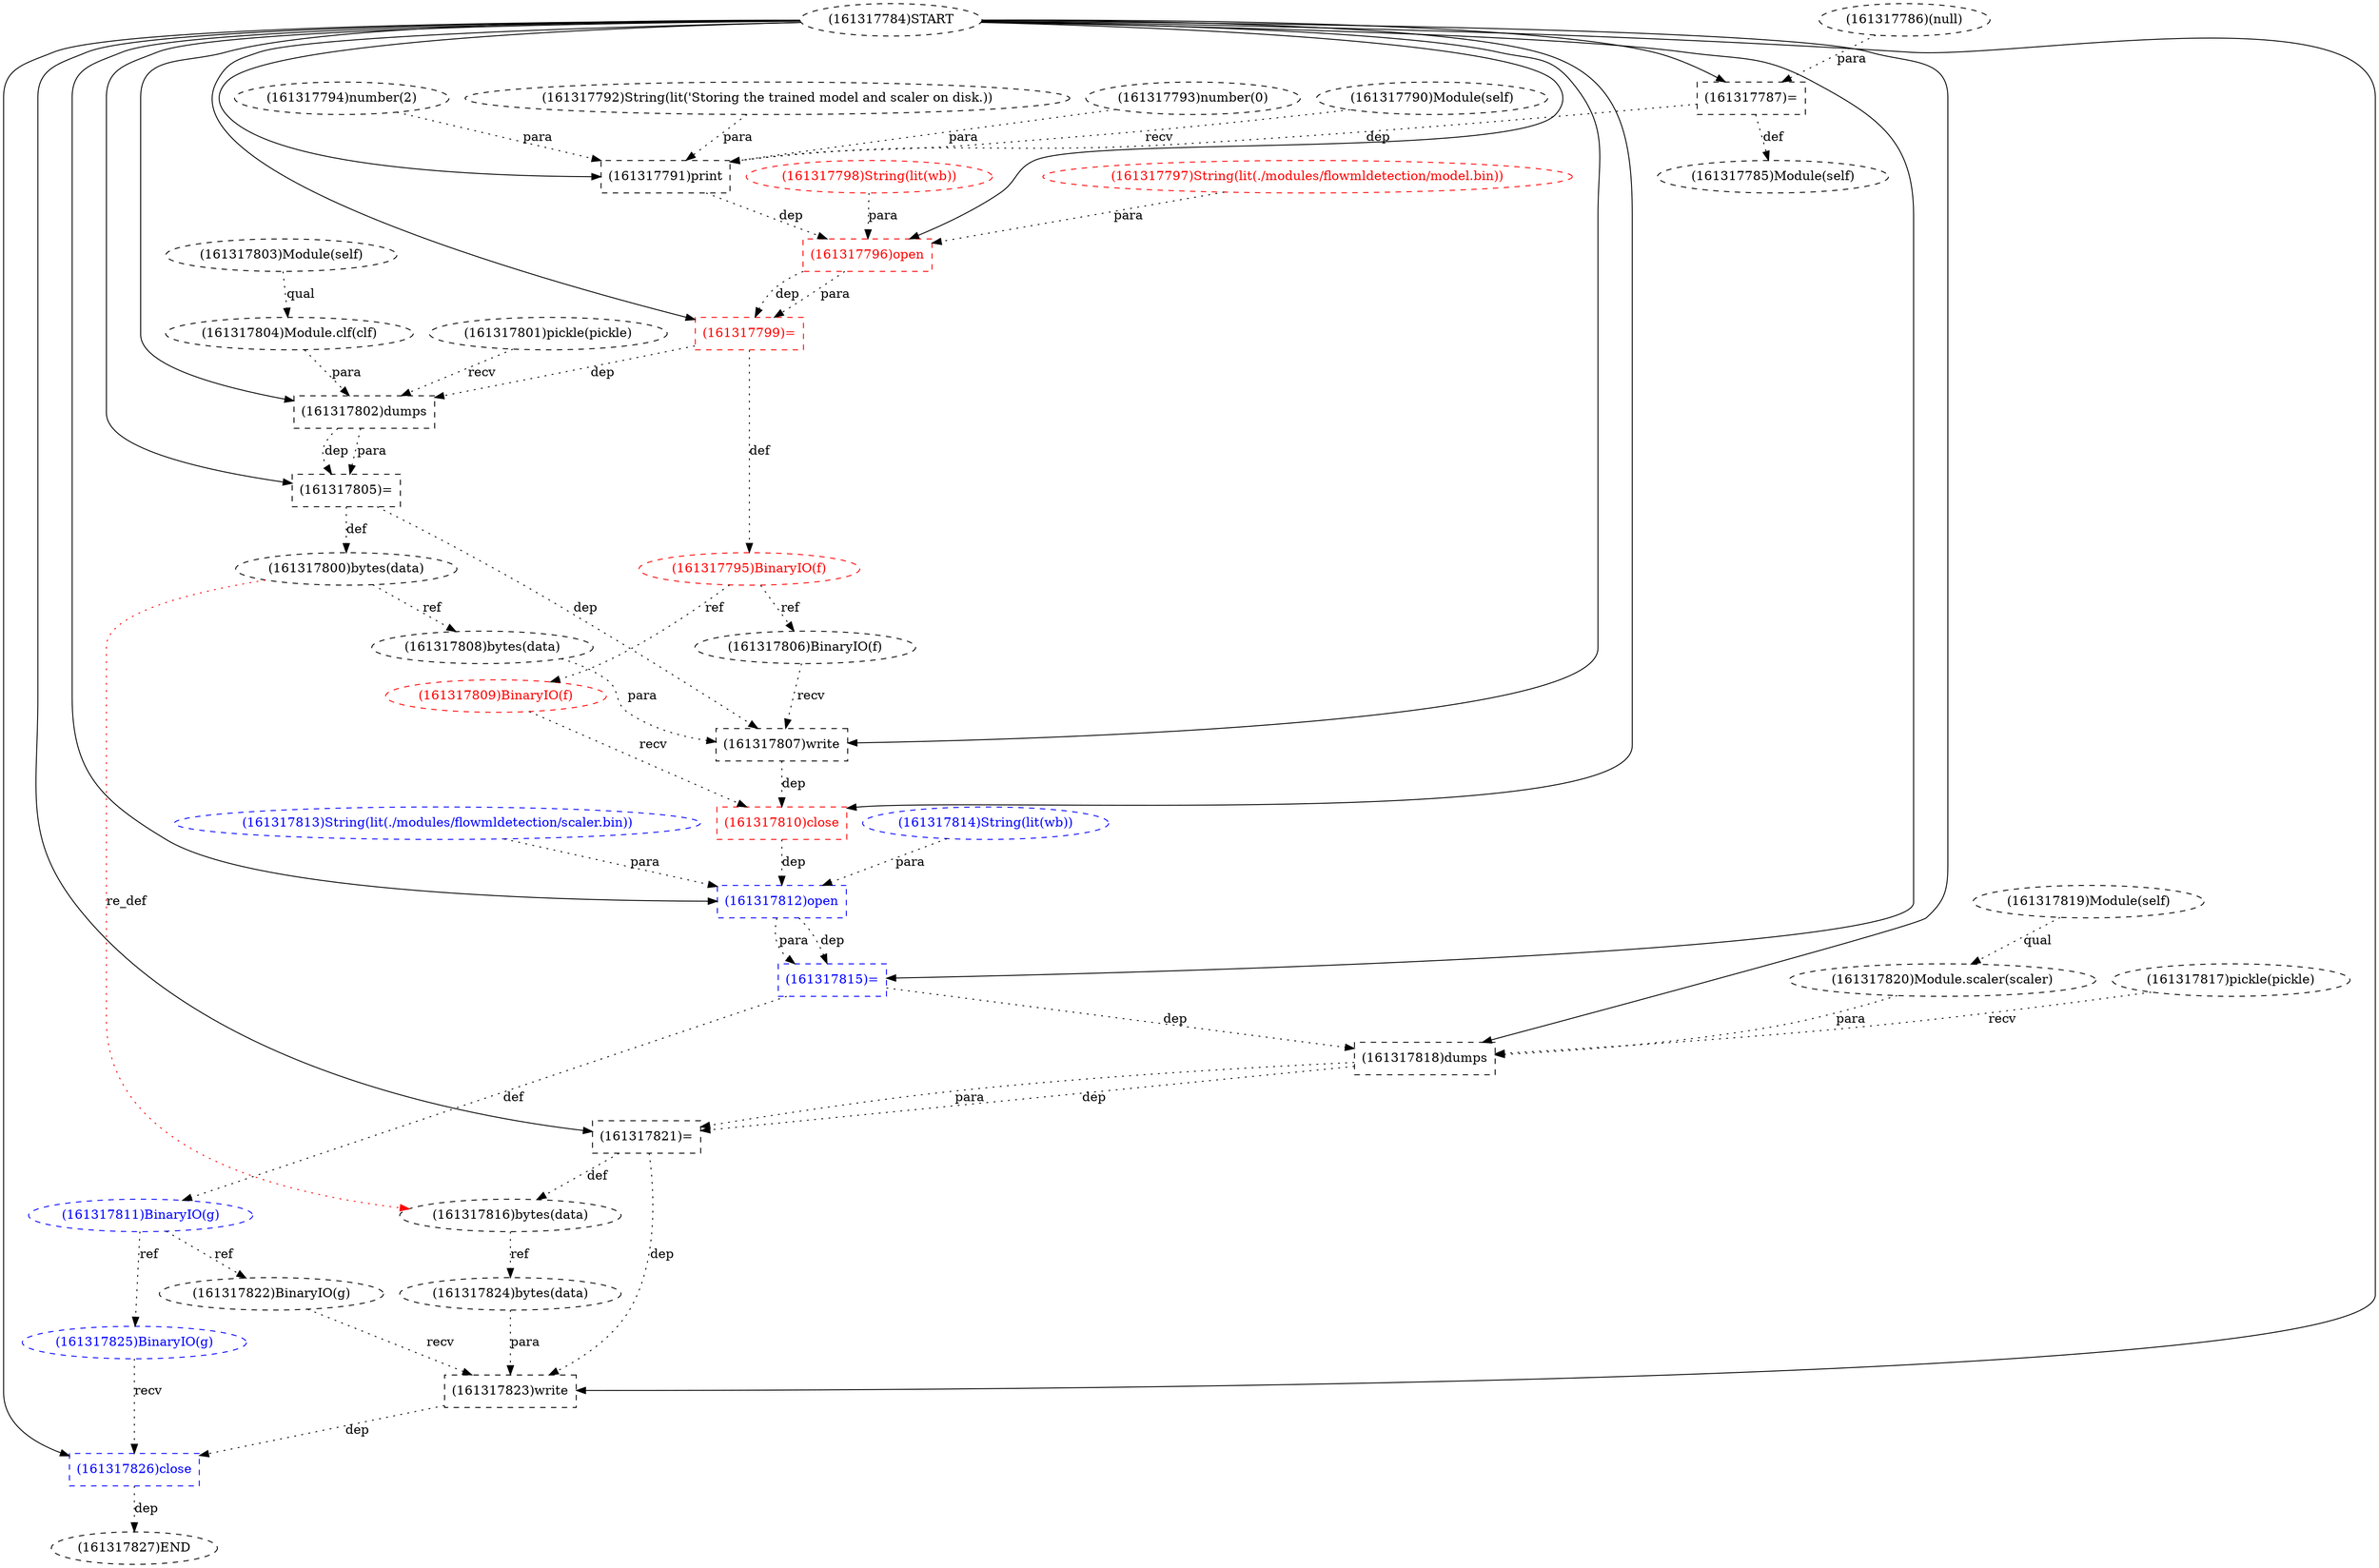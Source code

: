 digraph G {
1 [label="(161317797)String(lit(./modules/flowmldetection/model.bin))" shape=ellipse style=dashed color=red fontcolor=red]
2 [label="(161317804)Module.clf(clf)" shape=ellipse style=dashed]
3 [label="(161317811)BinaryIO(g)" shape=ellipse style=dashed color=blue fontcolor=blue]
4 [label="(161317812)open" shape=box style=dashed color=blue fontcolor=blue]
5 [label="(161317825)BinaryIO(g)" shape=ellipse style=dashed color=blue fontcolor=blue]
6 [label="(161317803)Module(self)" shape=ellipse style=dashed]
7 [label="(161317801)pickle(pickle)" shape=ellipse style=dashed]
8 [label="(161317809)BinaryIO(f)" shape=ellipse style=dashed color=red fontcolor=red]
9 [label="(161317818)dumps" shape=box style=dashed]
10 [label="(161317794)number(2)" shape=ellipse style=dashed]
11 [label="(161317814)String(lit(wb))" shape=ellipse style=dashed color=blue fontcolor=blue]
12 [label="(161317798)String(lit(wb))" shape=ellipse style=dashed color=red fontcolor=red]
13 [label="(161317785)Module(self)" shape=ellipse style=dashed]
14 [label="(161317826)close" shape=box style=dashed color=blue fontcolor=blue]
15 [label="(161317786)(null)" shape=ellipse style=dashed]
16 [label="(161317807)write" shape=box style=dashed]
17 [label="(161317823)write" shape=box style=dashed]
18 [label="(161317816)bytes(data)" shape=ellipse style=dashed]
19 [label="(161317820)Module.scaler(scaler)" shape=ellipse style=dashed]
20 [label="(161317799)=" shape=box style=dashed color=red fontcolor=red]
21 [label="(161317813)String(lit(./modules/flowmldetection/scaler.bin))" shape=ellipse style=dashed color=blue fontcolor=blue]
22 [label="(161317810)close" shape=box style=dashed color=red fontcolor=red]
23 [label="(161317791)print" shape=box style=dashed]
24 [label="(161317817)pickle(pickle)" shape=ellipse style=dashed]
25 [label="(161317784)START" style=dashed]
26 [label="(161317792)String(lit('Storing the trained model and scaler on disk.))" shape=ellipse style=dashed]
27 [label="(161317821)=" shape=box style=dashed]
28 [label="(161317796)open" shape=box style=dashed color=red fontcolor=red]
29 [label="(161317802)dumps" shape=box style=dashed]
30 [label="(161317800)bytes(data)" shape=ellipse style=dashed]
31 [label="(161317806)BinaryIO(f)" shape=ellipse style=dashed]
32 [label="(161317822)BinaryIO(g)" shape=ellipse style=dashed]
33 [label="(161317824)bytes(data)" shape=ellipse style=dashed]
34 [label="(161317805)=" shape=box style=dashed]
35 [label="(161317787)=" shape=box style=dashed]
36 [label="(161317827)END" style=dashed]
37 [label="(161317808)bytes(data)" shape=ellipse style=dashed]
38 [label="(161317793)number(0)" shape=ellipse style=dashed]
39 [label="(161317790)Module(self)" shape=ellipse style=dashed]
40 [label="(161317815)=" shape=box style=dashed color=blue fontcolor=blue]
41 [label="(161317795)BinaryIO(f)" shape=ellipse style=dashed color=red fontcolor=red]
42 [label="(161317819)Module(self)" shape=ellipse style=dashed]
6 -> 2 [label="qual" style=dotted];
40 -> 3 [label="def" style=dotted];
25 -> 4 [label="" style=solid];
21 -> 4 [label="para" style=dotted];
11 -> 4 [label="para" style=dotted];
22 -> 4 [label="dep" style=dotted];
3 -> 5 [label="ref" style=dotted];
41 -> 8 [label="ref" style=dotted];
25 -> 9 [label="" style=solid];
24 -> 9 [label="recv" style=dotted];
19 -> 9 [label="para" style=dotted];
40 -> 9 [label="dep" style=dotted];
35 -> 13 [label="def" style=dotted];
25 -> 14 [label="" style=solid];
5 -> 14 [label="recv" style=dotted];
17 -> 14 [label="dep" style=dotted];
25 -> 16 [label="" style=solid];
31 -> 16 [label="recv" style=dotted];
37 -> 16 [label="para" style=dotted];
34 -> 16 [label="dep" style=dotted];
25 -> 17 [label="" style=solid];
32 -> 17 [label="recv" style=dotted];
33 -> 17 [label="para" style=dotted];
27 -> 17 [label="dep" style=dotted];
27 -> 18 [label="def" style=dotted];
30 -> 18 [label="re_def" style=dotted color=red];
42 -> 19 [label="qual" style=dotted];
25 -> 20 [label="" style=solid];
28 -> 20 [label="dep" style=dotted];
28 -> 20 [label="para" style=dotted];
25 -> 22 [label="" style=solid];
8 -> 22 [label="recv" style=dotted];
16 -> 22 [label="dep" style=dotted];
25 -> 23 [label="" style=solid];
39 -> 23 [label="recv" style=dotted];
26 -> 23 [label="para" style=dotted];
38 -> 23 [label="para" style=dotted];
10 -> 23 [label="para" style=dotted];
35 -> 23 [label="dep" style=dotted];
25 -> 27 [label="" style=solid];
9 -> 27 [label="dep" style=dotted];
9 -> 27 [label="para" style=dotted];
25 -> 28 [label="" style=solid];
1 -> 28 [label="para" style=dotted];
12 -> 28 [label="para" style=dotted];
23 -> 28 [label="dep" style=dotted];
25 -> 29 [label="" style=solid];
7 -> 29 [label="recv" style=dotted];
2 -> 29 [label="para" style=dotted];
20 -> 29 [label="dep" style=dotted];
34 -> 30 [label="def" style=dotted];
41 -> 31 [label="ref" style=dotted];
3 -> 32 [label="ref" style=dotted];
18 -> 33 [label="ref" style=dotted];
25 -> 34 [label="" style=solid];
29 -> 34 [label="dep" style=dotted];
29 -> 34 [label="para" style=dotted];
25 -> 35 [label="" style=solid];
15 -> 35 [label="para" style=dotted];
14 -> 36 [label="dep" style=dotted];
30 -> 37 [label="ref" style=dotted];
25 -> 40 [label="" style=solid];
4 -> 40 [label="dep" style=dotted];
4 -> 40 [label="para" style=dotted];
20 -> 41 [label="def" style=dotted];
}